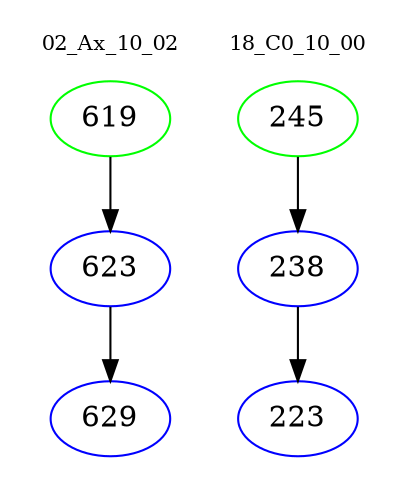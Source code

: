 digraph{
subgraph cluster_0 {
color = white
label = "02_Ax_10_02";
fontsize=10;
T0_619 [label="619", color="green"]
T0_619 -> T0_623 [color="black"]
T0_623 [label="623", color="blue"]
T0_623 -> T0_629 [color="black"]
T0_629 [label="629", color="blue"]
}
subgraph cluster_1 {
color = white
label = "18_C0_10_00";
fontsize=10;
T1_245 [label="245", color="green"]
T1_245 -> T1_238 [color="black"]
T1_238 [label="238", color="blue"]
T1_238 -> T1_223 [color="black"]
T1_223 [label="223", color="blue"]
}
}

